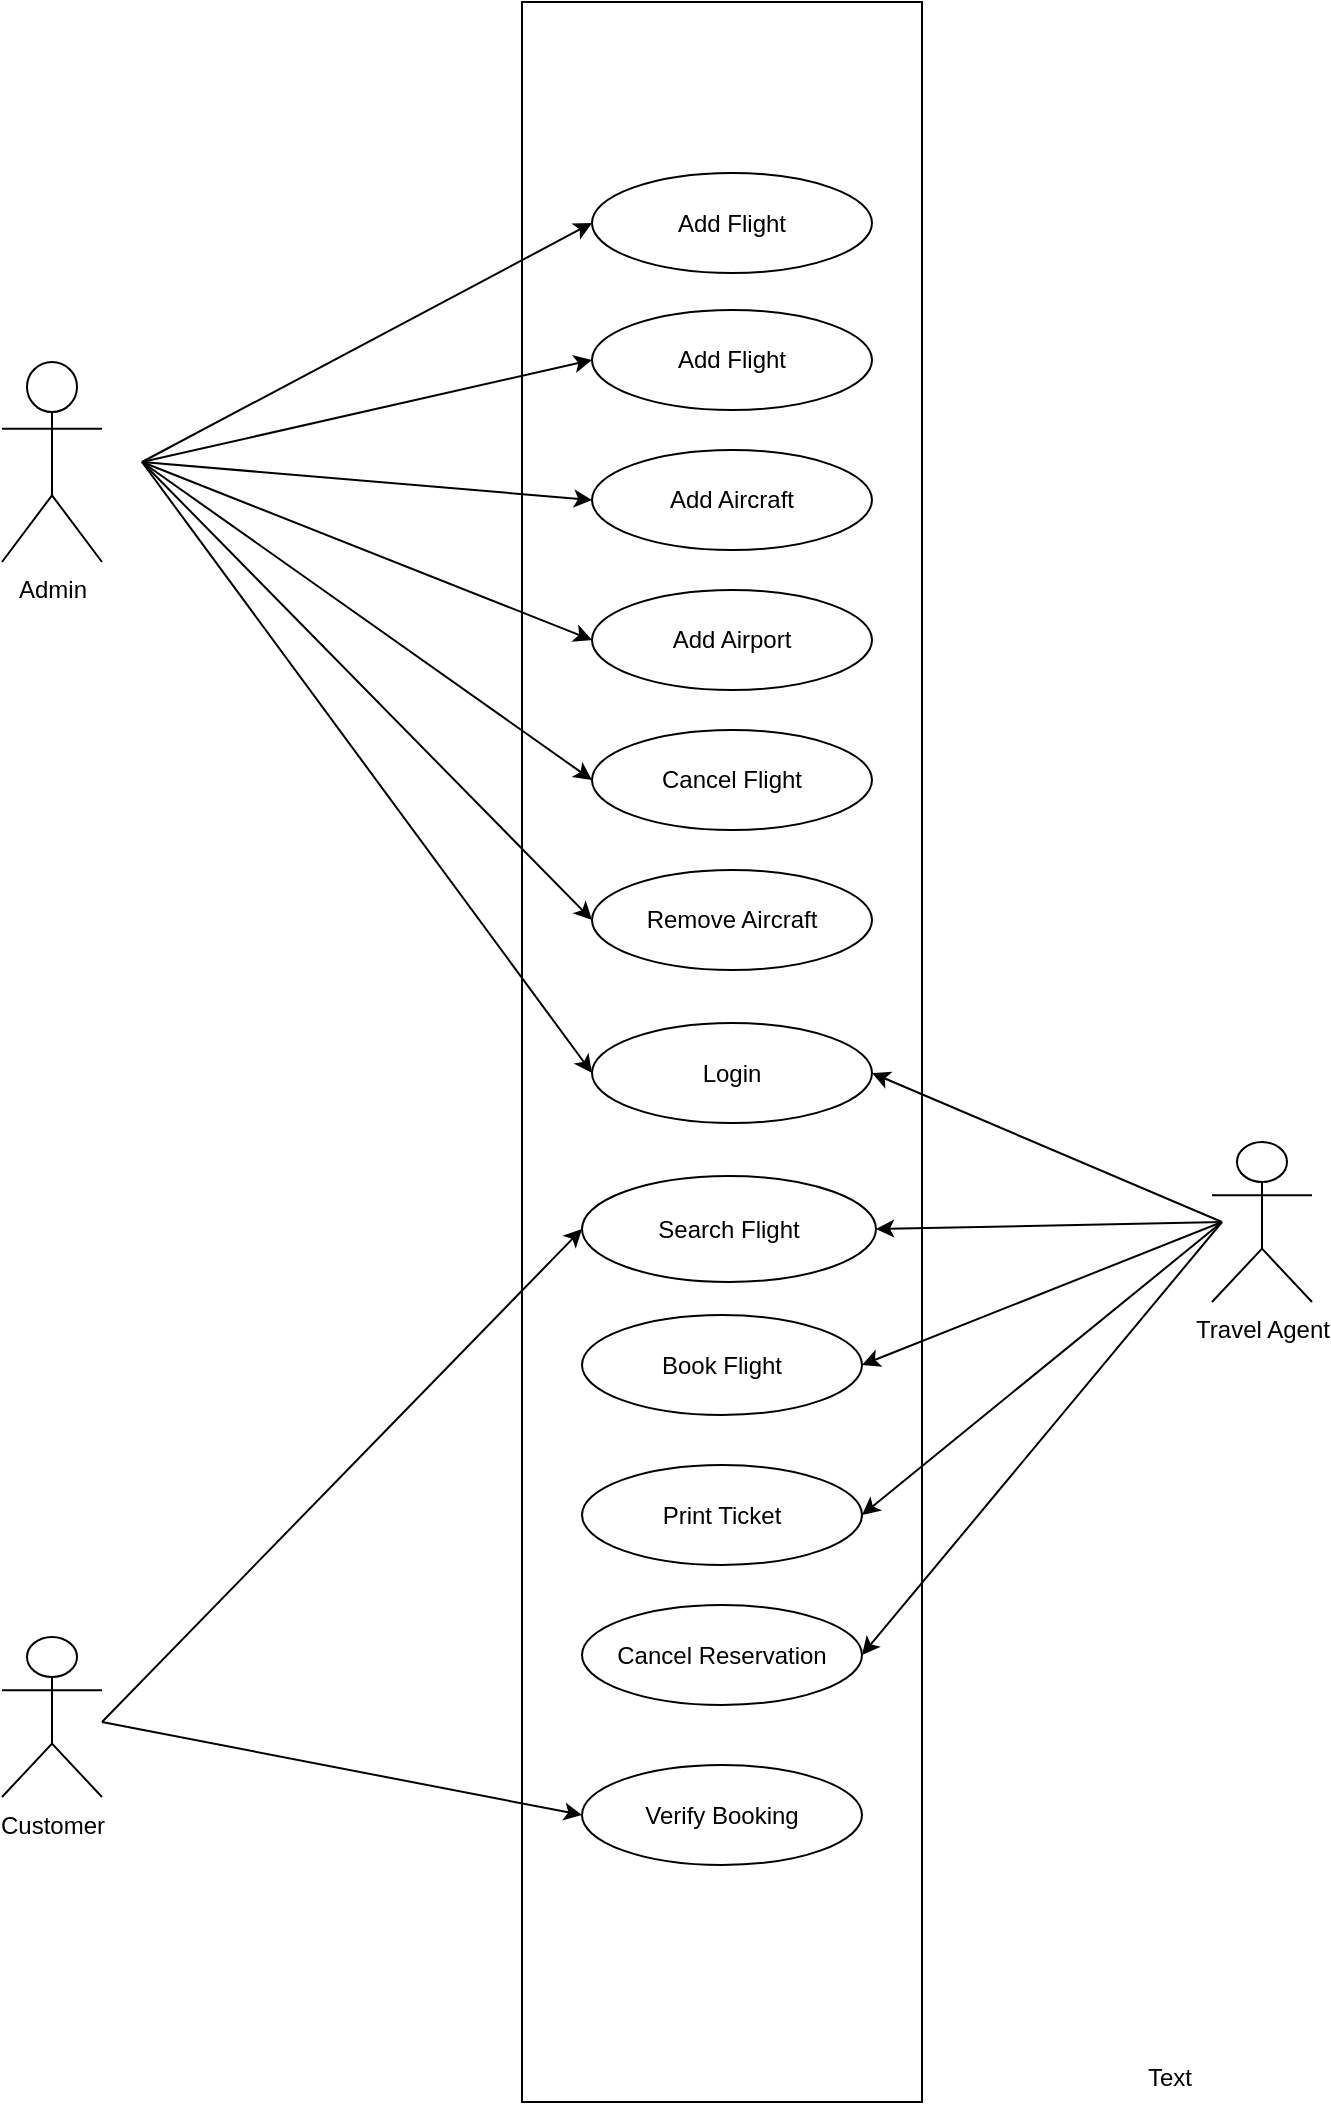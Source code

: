 <mxfile version="11.0.5" type="github"><diagram id="MAkNbm91drg1gLecsqLm" name="Page-1"><mxGraphModel dx="875" dy="487" grid="1" gridSize="10" guides="1" tooltips="1" connect="1" arrows="1" fold="1" page="1" pageScale="1" pageWidth="827" pageHeight="1169" math="0" shadow="0"><root><mxCell id="0"/><mxCell id="1" parent="0"/><mxCell id="wVZsIEcJ1yy2lnw4J0Y0-16" value="" style="rounded=0;whiteSpace=wrap;html=1;fillColor=none;" vertex="1" parent="1"><mxGeometry x="340" y="30" width="200" height="1050" as="geometry"/></mxCell><mxCell id="YMeu5BTp7hXhqI_Dj1II-1" value="Admin" style="shape=umlActor;verticalLabelPosition=bottom;labelBackgroundColor=#ffffff;verticalAlign=top;html=1;" vertex="1" parent="1"><mxGeometry x="80" y="210" width="50" height="100" as="geometry"/></mxCell><mxCell id="YMeu5BTp7hXhqI_Dj1II-2" value="Add Flight" style="ellipse;whiteSpace=wrap;html=1;" vertex="1" parent="1"><mxGeometry x="375" y="184" width="140" height="50" as="geometry"/></mxCell><mxCell id="YMeu5BTp7hXhqI_Dj1II-7" value="" style="endArrow=classic;html=1;entryX=0;entryY=0.5;entryDx=0;entryDy=0;" edge="1" parent="1" target="YMeu5BTp7hXhqI_Dj1II-2"><mxGeometry width="50" height="50" relative="1" as="geometry"><mxPoint x="150" y="260" as="sourcePoint"/><mxPoint x="180" y="380" as="targetPoint"/></mxGeometry></mxCell><mxCell id="YMeu5BTp7hXhqI_Dj1II-10" value="Add Aircraft" style="ellipse;whiteSpace=wrap;html=1;" vertex="1" parent="1"><mxGeometry x="375" y="254" width="140" height="50" as="geometry"/></mxCell><mxCell id="YMeu5BTp7hXhqI_Dj1II-11" value="Add Airport" style="ellipse;whiteSpace=wrap;html=1;" vertex="1" parent="1"><mxGeometry x="375" y="324" width="140" height="50" as="geometry"/></mxCell><mxCell id="YMeu5BTp7hXhqI_Dj1II-12" value="Cancel Flight" style="ellipse;whiteSpace=wrap;html=1;" vertex="1" parent="1"><mxGeometry x="375" y="394" width="140" height="50" as="geometry"/></mxCell><mxCell id="YMeu5BTp7hXhqI_Dj1II-13" value="Remove Aircraft" style="ellipse;whiteSpace=wrap;html=1;" vertex="1" parent="1"><mxGeometry x="375" y="464" width="140" height="50" as="geometry"/></mxCell><mxCell id="YMeu5BTp7hXhqI_Dj1II-14" value="" style="endArrow=classic;html=1;entryX=0;entryY=0.5;entryDx=0;entryDy=0;" edge="1" parent="1" target="YMeu5BTp7hXhqI_Dj1II-10"><mxGeometry width="50" height="50" relative="1" as="geometry"><mxPoint x="150" y="260" as="sourcePoint"/><mxPoint x="290" y="360" as="targetPoint"/></mxGeometry></mxCell><mxCell id="YMeu5BTp7hXhqI_Dj1II-15" value="" style="endArrow=classic;html=1;entryX=0;entryY=0.5;entryDx=0;entryDy=0;" edge="1" parent="1" target="YMeu5BTp7hXhqI_Dj1II-11"><mxGeometry width="50" height="50" relative="1" as="geometry"><mxPoint x="150" y="260" as="sourcePoint"/><mxPoint x="324.76" y="310" as="targetPoint"/></mxGeometry></mxCell><mxCell id="YMeu5BTp7hXhqI_Dj1II-16" value="" style="endArrow=classic;html=1;entryX=0;entryY=0.5;entryDx=0;entryDy=0;" edge="1" parent="1" target="YMeu5BTp7hXhqI_Dj1II-12"><mxGeometry width="50" height="50" relative="1" as="geometry"><mxPoint x="150" y="260" as="sourcePoint"/><mxPoint x="334.76" y="320" as="targetPoint"/></mxGeometry></mxCell><mxCell id="YMeu5BTp7hXhqI_Dj1II-17" value="" style="endArrow=classic;html=1;entryX=0;entryY=0.5;entryDx=0;entryDy=0;" edge="1" parent="1" target="YMeu5BTp7hXhqI_Dj1II-13"><mxGeometry width="50" height="50" relative="1" as="geometry"><mxPoint x="150" y="260" as="sourcePoint"/><mxPoint x="344.76" y="330" as="targetPoint"/></mxGeometry></mxCell><mxCell id="YMeu5BTp7hXhqI_Dj1II-22" value="Travel Agent" style="shape=umlActor;verticalLabelPosition=bottom;labelBackgroundColor=#ffffff;verticalAlign=top;html=1;" vertex="1" parent="1"><mxGeometry x="685" y="600" width="50" height="80" as="geometry"/></mxCell><mxCell id="YMeu5BTp7hXhqI_Dj1II-27" value="Search Flight" style="ellipse;whiteSpace=wrap;html=1;" vertex="1" parent="1"><mxGeometry x="370" y="617" width="147" height="53" as="geometry"/></mxCell><mxCell id="YMeu5BTp7hXhqI_Dj1II-28" value="Book Flight" style="ellipse;whiteSpace=wrap;html=1;" vertex="1" parent="1"><mxGeometry x="370" y="686.5" width="140" height="50" as="geometry"/></mxCell><mxCell id="YMeu5BTp7hXhqI_Dj1II-29" value="Cancel Reservation" style="ellipse;whiteSpace=wrap;html=1;" vertex="1" parent="1"><mxGeometry x="370" y="831.5" width="140" height="50" as="geometry"/></mxCell><mxCell id="YMeu5BTp7hXhqI_Dj1II-31" value="Print Ticket" style="ellipse;whiteSpace=wrap;html=1;" vertex="1" parent="1"><mxGeometry x="370" y="761.5" width="140" height="50" as="geometry"/></mxCell><mxCell id="wVZsIEcJ1yy2lnw4J0Y0-1" value="Customer" style="shape=umlActor;verticalLabelPosition=bottom;labelBackgroundColor=#ffffff;verticalAlign=top;html=1;" vertex="1" parent="1"><mxGeometry x="80" y="847.5" width="50" height="80" as="geometry"/></mxCell><mxCell id="wVZsIEcJ1yy2lnw4J0Y0-11" value="Verify Booking" style="ellipse;whiteSpace=wrap;html=1;" vertex="1" parent="1"><mxGeometry x="370" y="911.5" width="140" height="50" as="geometry"/></mxCell><mxCell id="wVZsIEcJ1yy2lnw4J0Y0-19" value="Add Flight" style="ellipse;whiteSpace=wrap;html=1;" vertex="1" parent="1"><mxGeometry x="375" y="115.5" width="140" height="50" as="geometry"/></mxCell><mxCell id="wVZsIEcJ1yy2lnw4J0Y0-20" value="" style="endArrow=classic;html=1;entryX=0;entryY=0.5;entryDx=0;entryDy=0;" edge="1" parent="1" target="wVZsIEcJ1yy2lnw4J0Y0-19"><mxGeometry width="50" height="50" relative="1" as="geometry"><mxPoint x="150" y="260" as="sourcePoint"/><mxPoint x="310" y="285.0" as="targetPoint"/></mxGeometry></mxCell><mxCell id="wVZsIEcJ1yy2lnw4J0Y0-22" value="" style="endArrow=classic;html=1;entryX=1;entryY=0.5;entryDx=0;entryDy=0;" edge="1" parent="1" target="YMeu5BTp7hXhqI_Dj1II-27"><mxGeometry width="50" height="50" relative="1" as="geometry"><mxPoint x="690" y="640" as="sourcePoint"/><mxPoint x="797.5" y="565" as="targetPoint"/></mxGeometry></mxCell><mxCell id="wVZsIEcJ1yy2lnw4J0Y0-24" value="" style="endArrow=classic;html=1;entryX=1;entryY=0.5;entryDx=0;entryDy=0;" edge="1" parent="1" target="YMeu5BTp7hXhqI_Dj1II-28"><mxGeometry width="50" height="50" relative="1" as="geometry"><mxPoint x="690" y="640" as="sourcePoint"/><mxPoint x="525" y="530" as="targetPoint"/></mxGeometry></mxCell><mxCell id="wVZsIEcJ1yy2lnw4J0Y0-25" value="" style="endArrow=classic;html=1;entryX=1;entryY=0.5;entryDx=0;entryDy=0;" edge="1" parent="1" target="YMeu5BTp7hXhqI_Dj1II-31"><mxGeometry width="50" height="50" relative="1" as="geometry"><mxPoint x="690" y="640" as="sourcePoint"/><mxPoint x="525" y="600" as="targetPoint"/></mxGeometry></mxCell><mxCell id="wVZsIEcJ1yy2lnw4J0Y0-26" value="" style="endArrow=classic;html=1;entryX=1;entryY=0.5;entryDx=0;entryDy=0;" edge="1" parent="1" target="YMeu5BTp7hXhqI_Dj1II-29"><mxGeometry width="50" height="50" relative="1" as="geometry"><mxPoint x="690" y="640" as="sourcePoint"/><mxPoint x="525" y="675" as="targetPoint"/></mxGeometry></mxCell><mxCell id="wVZsIEcJ1yy2lnw4J0Y0-27" value="Login" style="ellipse;whiteSpace=wrap;html=1;" vertex="1" parent="1"><mxGeometry x="375" y="540.5" width="140" height="50" as="geometry"/></mxCell><mxCell id="wVZsIEcJ1yy2lnw4J0Y0-28" value="" style="endArrow=classic;html=1;entryX=0;entryY=0.5;entryDx=0;entryDy=0;" edge="1" parent="1" target="wVZsIEcJ1yy2lnw4J0Y0-27"><mxGeometry width="50" height="50" relative="1" as="geometry"><mxPoint x="150" y="260" as="sourcePoint"/><mxPoint x="385" y="450" as="targetPoint"/></mxGeometry></mxCell><mxCell id="wVZsIEcJ1yy2lnw4J0Y0-29" value="" style="endArrow=classic;html=1;entryX=1;entryY=0.5;entryDx=0;entryDy=0;" edge="1" parent="1" target="wVZsIEcJ1yy2lnw4J0Y0-27"><mxGeometry width="50" height="50" relative="1" as="geometry"><mxPoint x="690" y="640" as="sourcePoint"/><mxPoint x="520" y="602.5" as="targetPoint"/></mxGeometry></mxCell><mxCell id="wVZsIEcJ1yy2lnw4J0Y0-30" value="" style="endArrow=classic;html=1;entryX=0;entryY=0.5;entryDx=0;entryDy=0;" edge="1" parent="1" target="wVZsIEcJ1yy2lnw4J0Y0-11"><mxGeometry width="50" height="50" relative="1" as="geometry"><mxPoint x="130" y="890" as="sourcePoint"/><mxPoint x="60" y="971.5" as="targetPoint"/></mxGeometry></mxCell><mxCell id="wVZsIEcJ1yy2lnw4J0Y0-31" value="" style="endArrow=classic;html=1;entryX=0;entryY=0.5;entryDx=0;entryDy=0;" edge="1" parent="1" target="YMeu5BTp7hXhqI_Dj1II-27"><mxGeometry width="50" height="50" relative="1" as="geometry"><mxPoint x="130" y="890" as="sourcePoint"/><mxPoint x="380" y="897.5" as="targetPoint"/></mxGeometry></mxCell><mxCell id="QaE_41VOMM9iD9u6cjzX-1" value="Text" style="text;html=1;resizable=0;points=[];autosize=1;align=left;verticalAlign=top;spacingTop=-4;" vertex="1" parent="1"><mxGeometry x="651" y="1058" width="40" height="20" as="geometry"/></mxCell></root></mxGraphModel></diagram><diagram id="AvKrTPjSZ9vtDtce39rR" name="Page-2"><mxGraphModel dx="1488" dy="828" grid="1" gridSize="10" guides="1" tooltips="1" connect="1" arrows="1" fold="1" page="1" pageScale="1" pageWidth="1169" pageHeight="827" math="0" shadow="0"><root><mxCell id="gTv4ChMBMRI-vH1NTPon-0"/><mxCell id="gTv4ChMBMRI-vH1NTPon-1" parent="gTv4ChMBMRI-vH1NTPon-0"/><mxCell id="n6djm4qWhV7on8C7jYtQ-17" value="" style="rounded=0;whiteSpace=wrap;html=1;fillColor=none;" vertex="1" parent="gTv4ChMBMRI-vH1NTPon-1"><mxGeometry x="220" y="160" width="760" height="491" as="geometry"/></mxCell><mxCell id="ciSqkmBWhaJJuKUfRv9u-16" value="Add Flight" style="ellipse;whiteSpace=wrap;html=1;" vertex="1" parent="gTv4ChMBMRI-vH1NTPon-1"><mxGeometry x="240" y="262.5" width="140" height="50" as="geometry"/></mxCell><mxCell id="ciSqkmBWhaJJuKUfRv9u-17" value="Add Aircraft" style="ellipse;whiteSpace=wrap;html=1;" vertex="1" parent="gTv4ChMBMRI-vH1NTPon-1"><mxGeometry x="240" y="332.5" width="140" height="50" as="geometry"/></mxCell><mxCell id="ciSqkmBWhaJJuKUfRv9u-18" value="Add Airport" style="ellipse;whiteSpace=wrap;html=1;" vertex="1" parent="gTv4ChMBMRI-vH1NTPon-1"><mxGeometry x="240" y="402.5" width="140" height="50" as="geometry"/></mxCell><mxCell id="ciSqkmBWhaJJuKUfRv9u-19" value="Cancel Flight" style="ellipse;whiteSpace=wrap;html=1;" vertex="1" parent="gTv4ChMBMRI-vH1NTPon-1"><mxGeometry x="240" y="472.5" width="140" height="50" as="geometry"/></mxCell><mxCell id="ciSqkmBWhaJJuKUfRv9u-20" value="Remove Aircraft" style="ellipse;whiteSpace=wrap;html=1;" vertex="1" parent="gTv4ChMBMRI-vH1NTPon-1"><mxGeometry x="240" y="542.5" width="140" height="50" as="geometry"/></mxCell><mxCell id="ciSqkmBWhaJJuKUfRv9u-21" value="Search Flight" style="ellipse;whiteSpace=wrap;html=1;" vertex="1" parent="gTv4ChMBMRI-vH1NTPon-1"><mxGeometry x="780" y="251" width="147" height="53" as="geometry"/></mxCell><mxCell id="ciSqkmBWhaJJuKUfRv9u-22" value="Book Flight" style="ellipse;whiteSpace=wrap;html=1;" vertex="1" parent="gTv4ChMBMRI-vH1NTPon-1"><mxGeometry x="780" y="320.5" width="140" height="50" as="geometry"/></mxCell><mxCell id="ciSqkmBWhaJJuKUfRv9u-23" value="Cancel Reservation" style="ellipse;whiteSpace=wrap;html=1;" vertex="1" parent="gTv4ChMBMRI-vH1NTPon-1"><mxGeometry x="780" y="465.5" width="140" height="50" as="geometry"/></mxCell><mxCell id="ciSqkmBWhaJJuKUfRv9u-24" value="Print Ticket" style="ellipse;whiteSpace=wrap;html=1;" vertex="1" parent="gTv4ChMBMRI-vH1NTPon-1"><mxGeometry x="780" y="395.5" width="140" height="50" as="geometry"/></mxCell><mxCell id="ciSqkmBWhaJJuKUfRv9u-25" value="Verify Booking" style="ellipse;whiteSpace=wrap;html=1;" vertex="1" parent="gTv4ChMBMRI-vH1NTPon-1"><mxGeometry x="780" y="545.5" width="140" height="50" as="geometry"/></mxCell><mxCell id="ciSqkmBWhaJJuKUfRv9u-26" value="Add Flight" style="ellipse;whiteSpace=wrap;html=1;" vertex="1" parent="gTv4ChMBMRI-vH1NTPon-1"><mxGeometry x="240" y="194" width="140" height="50" as="geometry"/></mxCell><mxCell id="ciSqkmBWhaJJuKUfRv9u-27" value="Login" style="ellipse;whiteSpace=wrap;html=1;" vertex="1" parent="gTv4ChMBMRI-vH1NTPon-1"><mxGeometry x="785" y="174.5" width="140" height="50" as="geometry"/></mxCell><mxCell id="o8CmSSiKfG3MpfDydjvl-0" value="Admin" style="shape=umlActor;verticalLabelPosition=bottom;labelBackgroundColor=#ffffff;verticalAlign=top;html=1;" vertex="1" parent="gTv4ChMBMRI-vH1NTPon-1"><mxGeometry x="558.5" y="10" width="50" height="100" as="geometry"/></mxCell><mxCell id="o8CmSSiKfG3MpfDydjvl-1" value="Travel Agent" style="shape=umlActor;verticalLabelPosition=bottom;labelBackgroundColor=#ffffff;verticalAlign=top;html=1;" vertex="1" parent="gTv4ChMBMRI-vH1NTPon-1"><mxGeometry x="1040" y="295.5" width="50" height="100" as="geometry"/></mxCell><mxCell id="o8CmSSiKfG3MpfDydjvl-2" value="Customer" style="shape=umlActor;verticalLabelPosition=bottom;labelBackgroundColor=#ffffff;verticalAlign=top;html=1;" vertex="1" parent="gTv4ChMBMRI-vH1NTPon-1"><mxGeometry x="557.5" y="680" width="50" height="100" as="geometry"/></mxCell><mxCell id="o8CmSSiKfG3MpfDydjvl-3" value="" style="endArrow=classic;html=1;entryX=1;entryY=0.5;entryDx=0;entryDy=0;" edge="1" parent="gTv4ChMBMRI-vH1NTPon-1" target="ciSqkmBWhaJJuKUfRv9u-26"><mxGeometry width="50" height="50" relative="1" as="geometry"><mxPoint x="560" y="70" as="sourcePoint"/><mxPoint x="290" y="680" as="targetPoint"/></mxGeometry></mxCell><mxCell id="n6djm4qWhV7on8C7jYtQ-3" value="" style="endArrow=classic;html=1;entryX=0;entryY=0.5;entryDx=0;entryDy=0;" edge="1" parent="gTv4ChMBMRI-vH1NTPon-1" target="ciSqkmBWhaJJuKUfRv9u-27"><mxGeometry width="50" height="50" relative="1" as="geometry"><mxPoint x="600" y="70" as="sourcePoint"/><mxPoint x="390" y="229" as="targetPoint"/></mxGeometry></mxCell><mxCell id="n6djm4qWhV7on8C7jYtQ-4" value="" style="endArrow=classic;html=1;entryX=1;entryY=0.5;entryDx=0;entryDy=0;" edge="1" parent="gTv4ChMBMRI-vH1NTPon-1" target="ciSqkmBWhaJJuKUfRv9u-16"><mxGeometry width="50" height="50" relative="1" as="geometry"><mxPoint x="560" y="70" as="sourcePoint"/><mxPoint x="390" y="229" as="targetPoint"/></mxGeometry></mxCell><mxCell id="n6djm4qWhV7on8C7jYtQ-5" value="" style="endArrow=classic;html=1;entryX=1;entryY=0.5;entryDx=0;entryDy=0;" edge="1" parent="gTv4ChMBMRI-vH1NTPon-1" target="ciSqkmBWhaJJuKUfRv9u-17"><mxGeometry width="50" height="50" relative="1" as="geometry"><mxPoint x="560" y="70" as="sourcePoint"/><mxPoint x="400" y="239" as="targetPoint"/></mxGeometry></mxCell><mxCell id="n6djm4qWhV7on8C7jYtQ-6" value="" style="endArrow=classic;html=1;entryX=1;entryY=0.5;entryDx=0;entryDy=0;" edge="1" parent="gTv4ChMBMRI-vH1NTPon-1" target="ciSqkmBWhaJJuKUfRv9u-18"><mxGeometry width="50" height="50" relative="1" as="geometry"><mxPoint x="560" y="70" as="sourcePoint"/><mxPoint x="410" y="249" as="targetPoint"/></mxGeometry></mxCell><mxCell id="n6djm4qWhV7on8C7jYtQ-7" value="" style="endArrow=classic;html=1;entryX=1;entryY=0.5;entryDx=0;entryDy=0;" edge="1" parent="gTv4ChMBMRI-vH1NTPon-1" target="ciSqkmBWhaJJuKUfRv9u-19"><mxGeometry width="50" height="50" relative="1" as="geometry"><mxPoint x="560" y="70" as="sourcePoint"/><mxPoint x="420" y="259" as="targetPoint"/></mxGeometry></mxCell><mxCell id="n6djm4qWhV7on8C7jYtQ-8" value="" style="endArrow=classic;html=1;entryX=1;entryY=0.5;entryDx=0;entryDy=0;" edge="1" parent="gTv4ChMBMRI-vH1NTPon-1" target="ciSqkmBWhaJJuKUfRv9u-20"><mxGeometry width="50" height="50" relative="1" as="geometry"><mxPoint x="560" y="70" as="sourcePoint"/><mxPoint x="390" y="507.5" as="targetPoint"/></mxGeometry></mxCell><mxCell id="n6djm4qWhV7on8C7jYtQ-10" value="" style="endArrow=classic;html=1;entryX=1;entryY=0.5;entryDx=0;entryDy=0;" edge="1" parent="gTv4ChMBMRI-vH1NTPon-1" target="ciSqkmBWhaJJuKUfRv9u-27"><mxGeometry width="50" height="50" relative="1" as="geometry"><mxPoint x="1040" y="350" as="sourcePoint"/><mxPoint x="1168.5" y="244.0" as="targetPoint"/></mxGeometry></mxCell><mxCell id="n6djm4qWhV7on8C7jYtQ-11" value="" style="endArrow=classic;html=1;entryX=1;entryY=0.5;entryDx=0;entryDy=0;" edge="1" parent="gTv4ChMBMRI-vH1NTPon-1" target="ciSqkmBWhaJJuKUfRv9u-21"><mxGeometry width="50" height="50" relative="1" as="geometry"><mxPoint x="1040" y="350" as="sourcePoint"/><mxPoint x="920" y="250.5" as="targetPoint"/></mxGeometry></mxCell><mxCell id="n6djm4qWhV7on8C7jYtQ-12" value="" style="endArrow=classic;html=1;entryX=1;entryY=0.5;entryDx=0;entryDy=0;" edge="1" parent="gTv4ChMBMRI-vH1NTPon-1" target="ciSqkmBWhaJJuKUfRv9u-22"><mxGeometry width="50" height="50" relative="1" as="geometry"><mxPoint x="1040" y="350" as="sourcePoint"/><mxPoint x="937.0" y="287.5" as="targetPoint"/></mxGeometry></mxCell><mxCell id="n6djm4qWhV7on8C7jYtQ-13" value="" style="endArrow=classic;html=1;entryX=1;entryY=0.5;entryDx=0;entryDy=0;" edge="1" parent="gTv4ChMBMRI-vH1NTPon-1" target="ciSqkmBWhaJJuKUfRv9u-24"><mxGeometry width="50" height="50" relative="1" as="geometry"><mxPoint x="1040" y="350" as="sourcePoint"/><mxPoint x="930" y="355.5" as="targetPoint"/></mxGeometry></mxCell><mxCell id="n6djm4qWhV7on8C7jYtQ-14" value="" style="endArrow=classic;html=1;entryX=1;entryY=0.5;entryDx=0;entryDy=0;" edge="1" parent="gTv4ChMBMRI-vH1NTPon-1" target="ciSqkmBWhaJJuKUfRv9u-23"><mxGeometry width="50" height="50" relative="1" as="geometry"><mxPoint x="1040" y="350" as="sourcePoint"/><mxPoint x="930" y="430.5" as="targetPoint"/></mxGeometry></mxCell><mxCell id="n6djm4qWhV7on8C7jYtQ-16" value="" style="endArrow=classic;html=1;entryX=0;entryY=0.5;entryDx=0;entryDy=0;" edge="1" parent="gTv4ChMBMRI-vH1NTPon-1" target="ciSqkmBWhaJJuKUfRv9u-25"><mxGeometry width="50" height="50" relative="1" as="geometry"><mxPoint x="610" y="740" as="sourcePoint"/><mxPoint x="680" y="740.5" as="targetPoint"/></mxGeometry></mxCell><mxCell id="M2XC-IHz-D67PW_ScnmH-0" value="" style="endArrow=classic;html=1;entryX=0;entryY=0.5;entryDx=0;entryDy=0;" edge="1" parent="gTv4ChMBMRI-vH1NTPon-1" target="ciSqkmBWhaJJuKUfRv9u-21"><mxGeometry width="50" height="50" relative="1" as="geometry"><mxPoint x="610" y="740" as="sourcePoint"/><mxPoint x="740" y="750" as="targetPoint"/></mxGeometry></mxCell></root></mxGraphModel></diagram></mxfile>